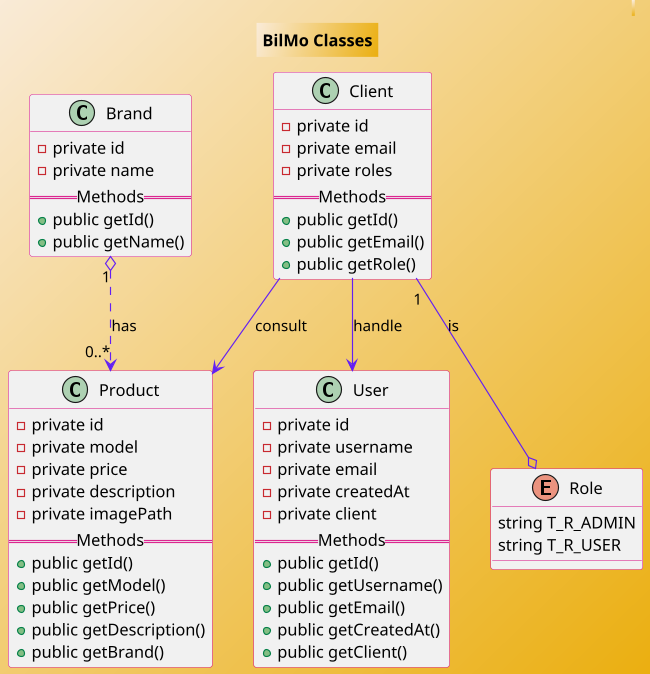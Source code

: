 @startuml Classes diagram

skinparam backgroundcolor AntiqueWhite/#EBAF10
scale 650 width

skinparam class {
    ArrowColor #631FF2
    BorderColor #DB2790
}

header ""

TITLE "BilMo Classes"

class Brand {
    - private id
    - private name
    == Methods ==
    + public getId()
    + public getName()
}

class Client {
    - private id
    - private email
    - private roles
    == Methods ==
    + public getId()
    + public getEmail()
    + public getRole()
}

class Product {
     - private id
     - private model
     - private price
     - private description
     - private imagePath
     == Methods ==
        + public getId()
        + public getModel()
        + public getPrice()
        + public getDescription()
        + public getBrand()
}

class User {
    - private id
    - private username
    - private email
    - private createdAt
    - private client
    == Methods ==
    + public getId()
    + public getUsername()
    + public getEmail()
    + public getCreatedAt()
    + public getClient()
}
'  enum class
enum Role {
    string T_R_ADMIN
    string T_R_USER
}

Brand "1" o..> "0..*" Product:has
Client "1" --o Role:is
Client --> Product: consult
Client --> User: handle

@enduml


@enduml